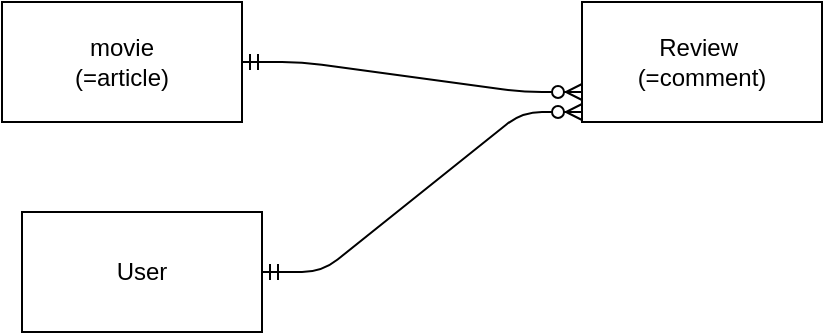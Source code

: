 <mxfile version="14.6.13" type="device"><diagram id="_V1lvf9LVjv7pmxoddbN" name="Page-1"><mxGraphModel dx="698" dy="752" grid="1" gridSize="10" guides="1" tooltips="1" connect="1" arrows="1" fold="1" page="1" pageScale="1" pageWidth="827" pageHeight="1169" math="0" shadow="0"><root><mxCell id="0"/><mxCell id="1" parent="0"/><mxCell id="bTaU-ABkd77XKlLWbD0h-1" value="movie&lt;br&gt;(=article)" style="rounded=0;whiteSpace=wrap;html=1;" parent="1" vertex="1"><mxGeometry x="180" y="85" width="120" height="60" as="geometry"/></mxCell><mxCell id="bTaU-ABkd77XKlLWbD0h-2" value="Review&amp;nbsp;&lt;br&gt;(=comment)" style="rounded=0;whiteSpace=wrap;html=1;" parent="1" vertex="1"><mxGeometry x="470" y="85" width="120" height="60" as="geometry"/></mxCell><mxCell id="bTaU-ABkd77XKlLWbD0h-3" value="User" style="rounded=0;whiteSpace=wrap;html=1;" parent="1" vertex="1"><mxGeometry x="190" y="190" width="120" height="60" as="geometry"/></mxCell><mxCell id="bTaU-ABkd77XKlLWbD0h-10" value="" style="edgeStyle=entityRelationEdgeStyle;fontSize=12;html=1;endArrow=ERzeroToMany;startArrow=ERmandOne;entryX=0;entryY=0.75;entryDx=0;entryDy=0;" parent="1" target="bTaU-ABkd77XKlLWbD0h-2" edge="1" source="bTaU-ABkd77XKlLWbD0h-1"><mxGeometry width="100" height="100" relative="1" as="geometry"><mxPoint x="250" y="145" as="sourcePoint"/><mxPoint x="350" y="45" as="targetPoint"/></mxGeometry></mxCell><mxCell id="bTaU-ABkd77XKlLWbD0h-11" value="" style="edgeStyle=entityRelationEdgeStyle;fontSize=12;html=1;endArrow=ERzeroToMany;startArrow=ERmandOne;" parent="1" edge="1" source="bTaU-ABkd77XKlLWbD0h-3"><mxGeometry width="100" height="100" relative="1" as="geometry"><mxPoint x="360" y="255" as="sourcePoint"/><mxPoint x="470" y="140" as="targetPoint"/></mxGeometry></mxCell></root></mxGraphModel></diagram></mxfile>